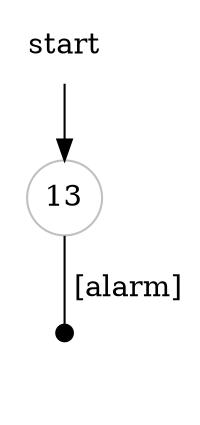 /* ABW: */
digraph {
 
 rank = same;
 fontsize = 10;
 arrowType=open;
 
 node_13 [shape=plaintext label="start"]; node_13 -> 13;
 13 [shape=circle color=gray fixedsize=true];
 true_13 [shape=plaintext label=""];
 13 -> true_13 [label=" [alarm] " arrowhead=dot];
 
}

